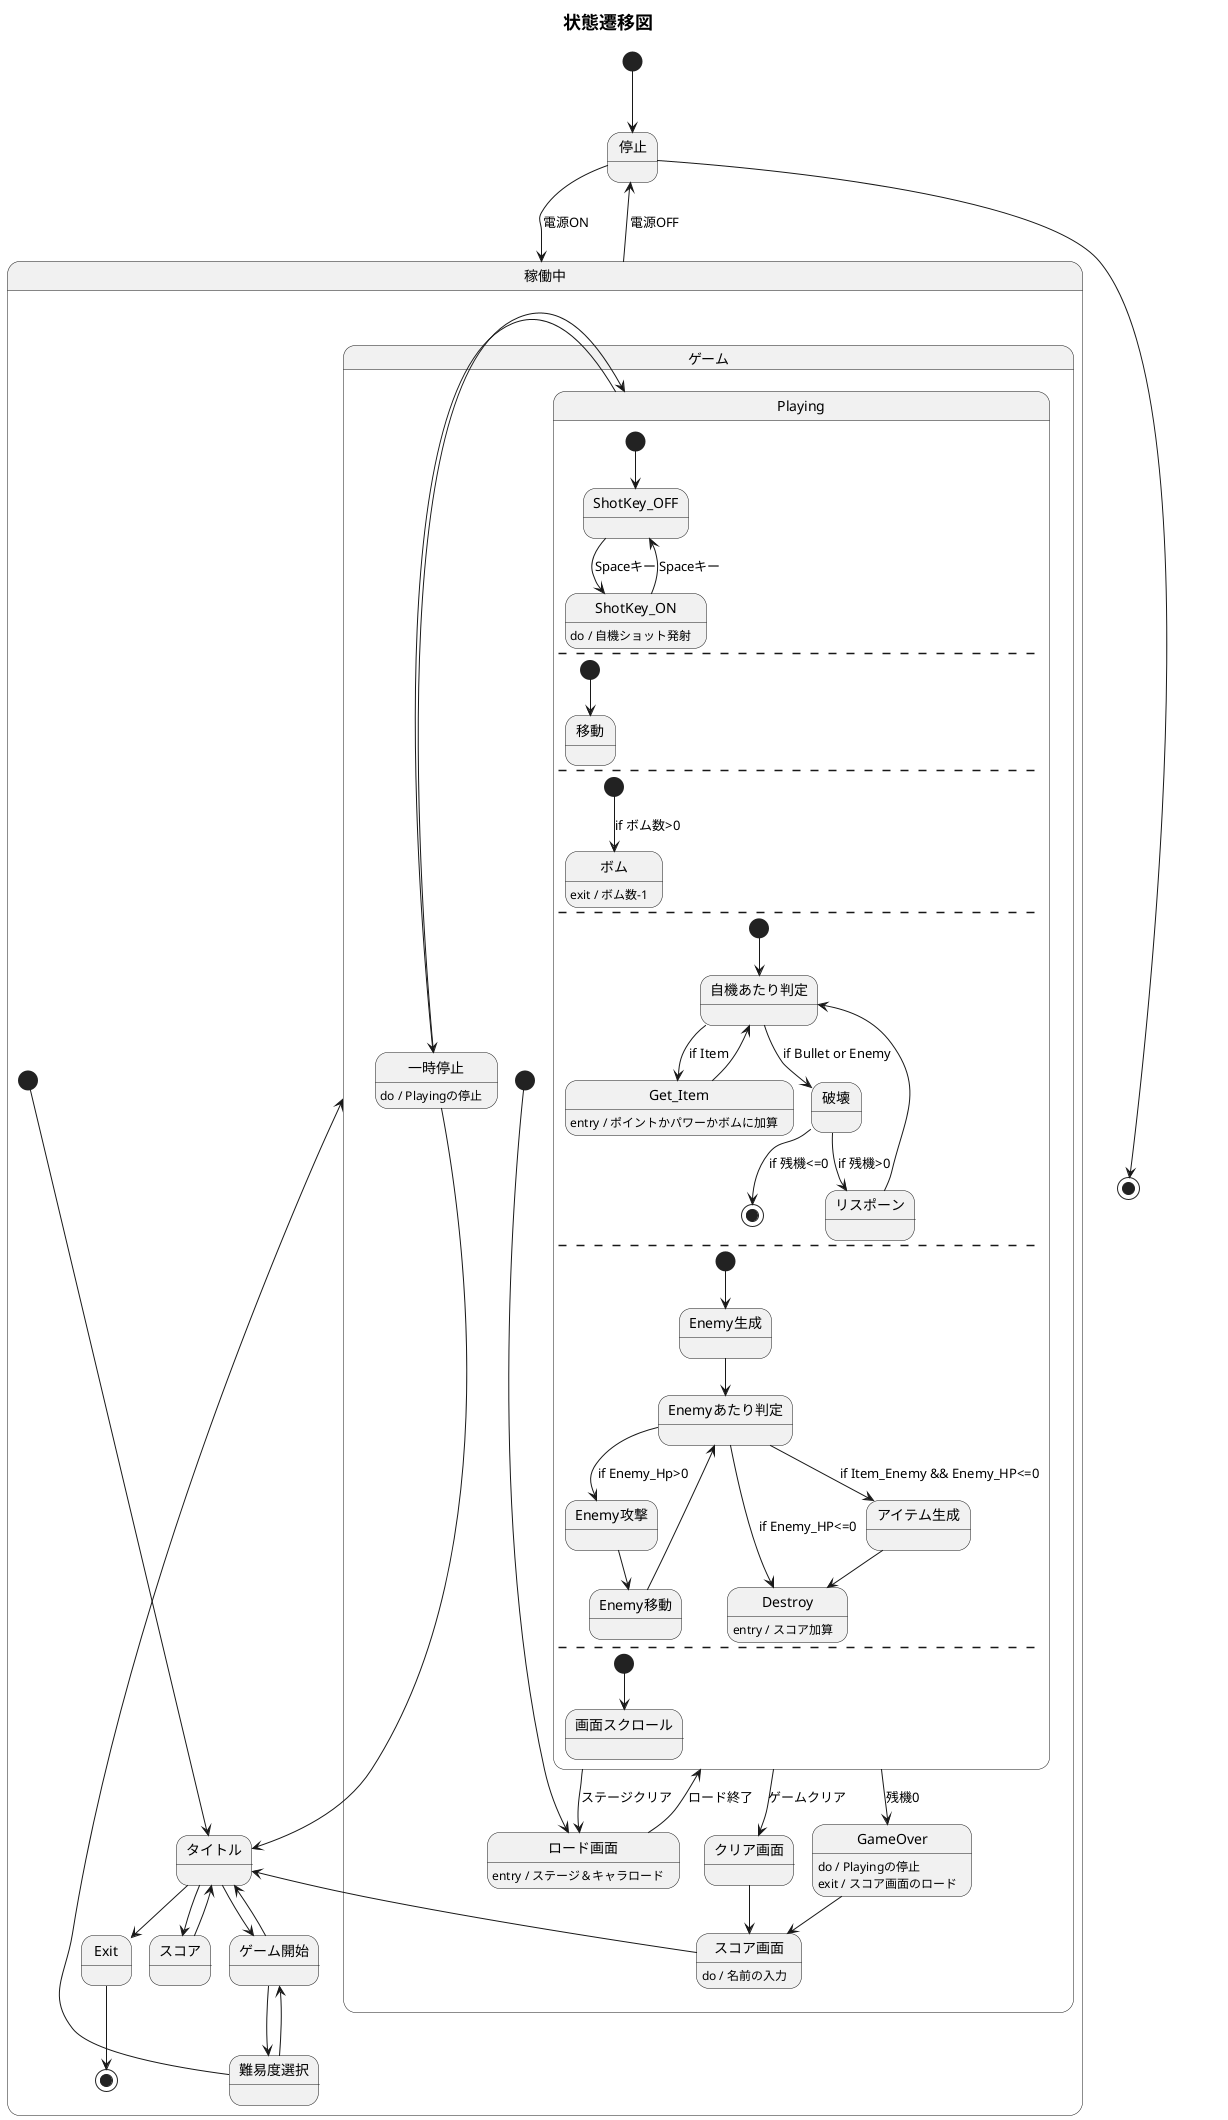 @startuml{image html RePixFighter_zyou.png}
title <size:18>状態遷移図</size>

[*] -->停止
停止 -> 稼働中 : 電源ON
state 稼働中{
    [*] --> タイトル
    タイトル --> ゲーム開始
    ゲーム開始 --> タイトル
    タイトル --> Exit
    タイトル --> スコア
    スコア --> タイトル

    Exit --> [*]
 
    ゲーム開始 --> 難易度選択
    難易度選択 --> ゲーム開始
    難易度選択 --> ゲーム

    state ゲーム{
        [*] --> ロード画面
        ロード画面 --> Playing : ロード終了
        ロード画面: entry / ステージ＆キャラロード

        Playing -> 一時停止
        一時停止 -> Playing
        一時停止 --> タイトル
        一時停止 : do / Playingの停止

        Playing --> GameOver: 残機0
        GameOver --> スコア画面

        GameOver: do / Playingの停止
        GameOver: exit / スコア画面のロード
        スコア画面 --> タイトル
        スコア画面: do / 名前の入力

        Playing --> ロード画面 : ステージクリア
        
        Playing --> クリア画面: ゲームクリア
        クリア画面 --> スコア画面

        state Playing{
            [*] --> ShotKey_OFF
            ShotKey_OFF --> ShotKey_ON: Spaceキー
            ShotKey_ON --> ShotKey_OFF: Spaceキー
            ShotKey_ON: do / 自機ショット発射
            --
            [*] --> 移動
            --
            [*] --> ボム: if ボム数>0
            ボム: exit / ボム数-1
            --
            [*] --> 自機あたり判定
            自機あたり判定 --> Get_Item: if Item
            Get_Item: entry / ポイントかパワーかボムに加算
            Get_Item --> 自機あたり判定
            自機あたり判定 --> 破壊: if Bullet or Enemy
            破壊 --> リスポーン: if 残機>0
            リスポーン --> 自機あたり判定
            破壊 --> [*]: if 残機<=0
            --
            [*] --> Enemy生成
            Enemy生成 --> Enemyあたり判定
            Enemyあたり判定 --> Enemy攻撃: if Enemy_Hp>0
            Enemyあたり判定 --> Destroy: if Enemy_HP<=0
            Enemyあたり判定 --> アイテム生成: if Item_Enemy && Enemy_HP<=0
            アイテム生成 --> Destroy
            Destroy: entry / スコア加算
            Enemy攻撃 --> Enemy移動
            Enemy移動 --> Enemyあたり判定
            --
            [*] --> 画面スクロール
        }
    }
}

稼働中 --> 停止 : 電源OFF
停止 --> [*]

@enduml